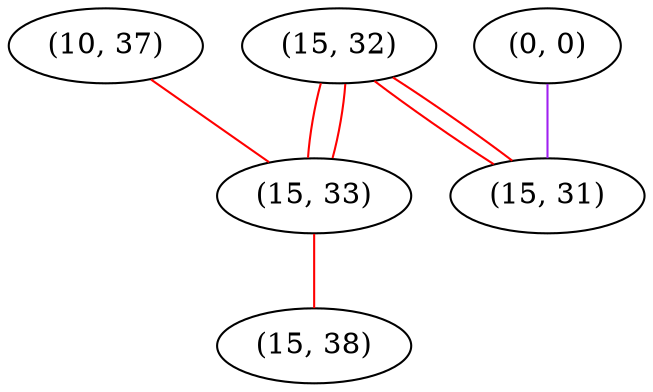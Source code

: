 graph "" {
"(10, 37)";
"(0, 0)";
"(15, 32)";
"(15, 31)";
"(15, 33)";
"(15, 38)";
"(10, 37)" -- "(15, 33)"  [color=red, key=0, weight=1];
"(0, 0)" -- "(15, 31)"  [color=purple, key=0, weight=4];
"(15, 32)" -- "(15, 31)"  [color=red, key=0, weight=1];
"(15, 32)" -- "(15, 31)"  [color=red, key=1, weight=1];
"(15, 32)" -- "(15, 33)"  [color=red, key=0, weight=1];
"(15, 32)" -- "(15, 33)"  [color=red, key=1, weight=1];
"(15, 33)" -- "(15, 38)"  [color=red, key=0, weight=1];
}
